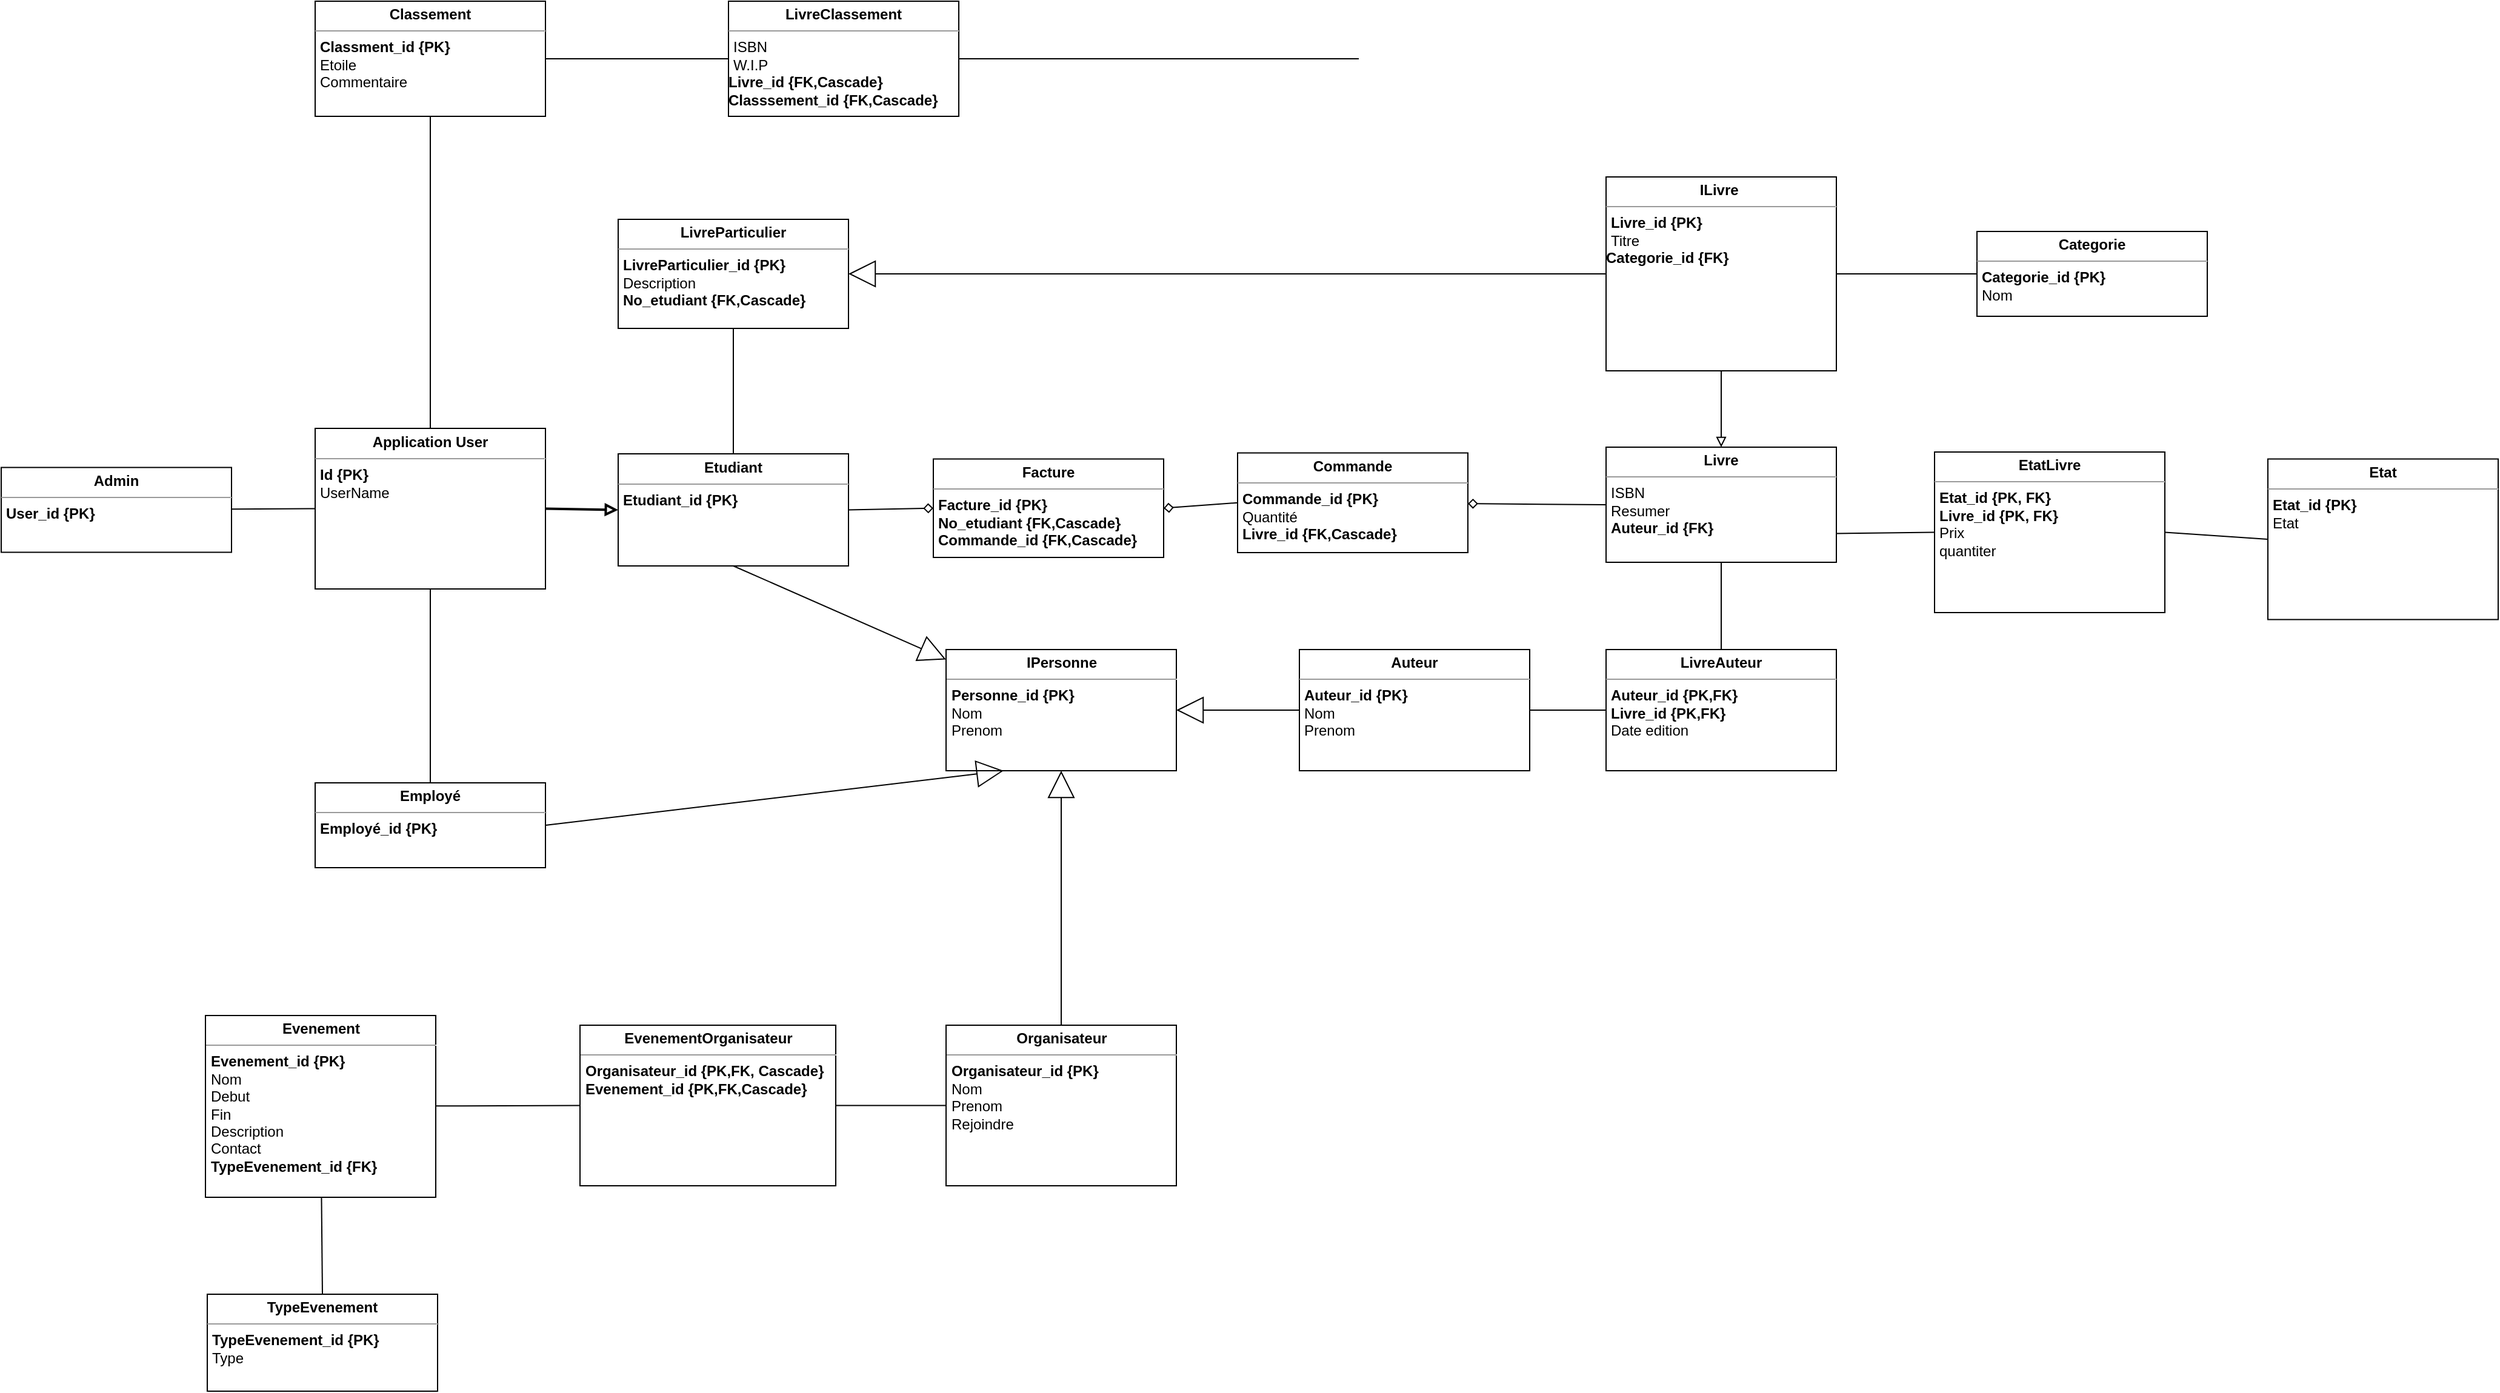 <mxfile version="20.2.3" type="device"><diagram id="iwH2O_QTUh5a6SdmUGN0" name="Page-1"><mxGraphModel dx="2989" dy="2369" grid="1" gridSize="10" guides="1" tooltips="1" connect="1" arrows="1" fold="1" page="1" pageScale="1" pageWidth="850" pageHeight="1100" math="0" shadow="0"><root><mxCell id="0"/><mxCell id="1" parent="0"/><mxCell id="Lxl4ZjGMqimaaf51eOlx-14" value="&lt;p style=&quot;margin: 0px ; margin-top: 4px ; text-align: center&quot;&gt;&lt;b&gt;Etudiant&lt;/b&gt;&lt;/p&gt;&lt;hr size=&quot;1&quot;&gt;&lt;p style=&quot;margin: 0px ; margin-left: 4px&quot;&gt;&lt;b&gt;Etudiant_id&lt;/b&gt;&lt;b style=&quot;background-color: initial;&quot;&gt;&amp;nbsp;{PK}&lt;/b&gt;&lt;/p&gt;" style="verticalAlign=top;align=left;overflow=fill;fontSize=12;fontFamily=Helvetica;html=1;" parent="1" vertex="1"><mxGeometry x="-661" y="278.5" width="190" height="92.5" as="geometry"/></mxCell><mxCell id="Lxl4ZjGMqimaaf51eOlx-16" value="&lt;p style=&quot;margin: 0px ; margin-top: 4px ; text-align: center&quot;&gt;&lt;b&gt;Livre&lt;/b&gt;&lt;/p&gt;&lt;hr size=&quot;1&quot;&gt;&lt;p style=&quot;margin: 0px 0px 0px 4px;&quot;&gt;&lt;span style=&quot;background-color: initial;&quot;&gt;ISBN&lt;/span&gt;&lt;br&gt;&lt;/p&gt;&lt;p style=&quot;margin: 0px 0px 0px 4px;&quot;&gt;&lt;span style=&quot;background-color: initial;&quot;&gt;Resumer&lt;/span&gt;&lt;/p&gt;&lt;p style=&quot;margin: 0px 0px 0px 4px;&quot;&gt;&lt;b style=&quot;background-color: initial;&quot;&gt;Auteur_id {FK}&lt;/b&gt;&lt;span style=&quot;background-color: initial;&quot;&gt;&lt;br&gt;&lt;/span&gt;&lt;/p&gt;&lt;b&gt;&lt;br&gt;&lt;/b&gt;" style="verticalAlign=top;align=left;overflow=fill;fontSize=12;fontFamily=Helvetica;html=1;" parent="1" vertex="1"><mxGeometry x="154" y="273" width="190" height="95" as="geometry"/></mxCell><mxCell id="Lxl4ZjGMqimaaf51eOlx-27" value="&lt;p style=&quot;margin: 0px ; margin-top: 4px ; text-align: center&quot;&gt;&lt;b&gt;Etat&lt;/b&gt;&lt;/p&gt;&lt;hr size=&quot;1&quot;&gt;&lt;p style=&quot;margin: 0px ; margin-left: 4px&quot;&gt;&lt;b&gt;Etat_id {PK}&lt;/b&gt;&lt;/p&gt;&lt;p style=&quot;margin: 0px ; margin-left: 4px&quot;&gt;Etat&lt;/p&gt;" style="verticalAlign=top;align=left;overflow=fill;fontSize=12;fontFamily=Helvetica;html=1;" parent="1" vertex="1"><mxGeometry x="700" y="282.75" width="190" height="132.5" as="geometry"/></mxCell><mxCell id="FvxD-kVu23Ai_wK6YfB5-26" style="edgeStyle=none;rounded=0;orthogonalLoop=1;jettySize=auto;html=1;entryX=0.5;entryY=0;entryDx=0;entryDy=0;startArrow=none;startFill=0;endArrow=none;endFill=0;startSize=20;" edge="1" parent="1" source="Lxl4ZjGMqimaaf51eOlx-32" target="FvxD-kVu23Ai_wK6YfB5-22"><mxGeometry relative="1" as="geometry"/></mxCell><mxCell id="FvxD-kVu23Ai_wK6YfB5-27" style="edgeStyle=none;rounded=0;orthogonalLoop=1;jettySize=auto;html=1;entryX=0;entryY=0.5;entryDx=0;entryDy=0;startArrow=none;startFill=0;endArrow=none;endFill=0;startSize=20;" edge="1" parent="1" source="Lxl4ZjGMqimaaf51eOlx-32" target="FvxD-kVu23Ai_wK6YfB5-25"><mxGeometry relative="1" as="geometry"/></mxCell><mxCell id="Lxl4ZjGMqimaaf51eOlx-32" value="&lt;p style=&quot;margin: 0px ; margin-top: 4px ; text-align: center&quot;&gt;&lt;b&gt;Evenement&lt;/b&gt;&lt;/p&gt;&lt;hr size=&quot;1&quot;&gt;&lt;p style=&quot;margin: 0px ; margin-left: 4px&quot;&gt;&lt;b&gt;Evenement_id {PK}&lt;/b&gt;&lt;/p&gt;&lt;p style=&quot;margin: 0px ; margin-left: 4px&quot;&gt;&lt;span style=&quot;background-color: initial;&quot;&gt;Nom&lt;/span&gt;&lt;/p&gt;&lt;p style=&quot;margin: 0px ; margin-left: 4px&quot;&gt;&lt;span style=&quot;background-color: initial;&quot;&gt;Debut&amp;nbsp;&lt;/span&gt;&lt;/p&gt;&lt;p style=&quot;margin: 0px ; margin-left: 4px&quot;&gt;&lt;span style=&quot;background-color: initial;&quot;&gt;Fin&lt;/span&gt;&lt;/p&gt;&lt;p style=&quot;margin: 0px ; margin-left: 4px&quot;&gt;&lt;span style=&quot;background-color: initial;&quot;&gt;Description&lt;/span&gt;&lt;/p&gt;&lt;p style=&quot;margin: 0px ; margin-left: 4px&quot;&gt;&lt;span style=&quot;background-color: initial;&quot;&gt;Contact&lt;/span&gt;&lt;/p&gt;&lt;p style=&quot;margin: 0px ; margin-left: 4px&quot;&gt;&lt;b style=&quot;background-color: initial;&quot;&gt;TypeEvenement_id {FK}&lt;/b&gt;&lt;br&gt;&lt;/p&gt;" style="verticalAlign=top;align=left;overflow=fill;fontSize=12;fontFamily=Helvetica;html=1;" parent="1" vertex="1"><mxGeometry x="-1001.5" y="742" width="190" height="150" as="geometry"/></mxCell><mxCell id="cwwZoY26Kso9pQo4hyOs-1" value="&lt;p style=&quot;margin: 0px ; margin-top: 4px ; text-align: center&quot;&gt;&lt;b&gt;Categorie&lt;/b&gt;&lt;/p&gt;&lt;hr size=&quot;1&quot;&gt;&lt;p style=&quot;margin: 0px ; margin-left: 4px&quot;&gt;&lt;b&gt;Categorie_id {PK}&lt;/b&gt;&lt;/p&gt;&lt;p style=&quot;margin: 0px ; margin-left: 4px&quot;&gt;Nom&lt;/p&gt;" style="verticalAlign=top;align=left;overflow=fill;fontSize=12;fontFamily=Helvetica;html=1;" parent="1" vertex="1"><mxGeometry x="460" y="95" width="190" height="70" as="geometry"/></mxCell><mxCell id="FvxD-kVu23Ai_wK6YfB5-36" style="edgeStyle=none;rounded=0;orthogonalLoop=1;jettySize=auto;html=1;entryX=0.5;entryY=0;entryDx=0;entryDy=0;startArrow=none;startFill=0;endArrow=none;endFill=0;startSize=20;" edge="1" parent="1" source="Jn8lpwx7KbytUAQhZmEl-1" target="FvxD-kVu23Ai_wK6YfB5-35"><mxGeometry relative="1" as="geometry"/></mxCell><mxCell id="Jn8lpwx7KbytUAQhZmEl-1" value="&lt;p style=&quot;margin: 0px ; margin-top: 4px ; text-align: center&quot;&gt;&lt;b&gt;Application User&lt;/b&gt;&lt;/p&gt;&lt;hr size=&quot;1&quot;&gt;&lt;p style=&quot;margin: 0px ; margin-left: 4px&quot;&gt;&lt;b&gt;Id {PK}&lt;/b&gt;&lt;/p&gt;&lt;p style=&quot;margin: 0px ; margin-left: 4px&quot;&gt;UserName&lt;/p&gt;&lt;p style=&quot;margin: 0px ; margin-left: 4px&quot;&gt;&lt;br&gt;&lt;/p&gt;" style="verticalAlign=top;align=left;overflow=fill;fontSize=12;fontFamily=Helvetica;html=1;" parent="1" vertex="1"><mxGeometry x="-911" y="257.5" width="190" height="132.5" as="geometry"/></mxCell><mxCell id="Jn8lpwx7KbytUAQhZmEl-2" value="" style="endArrow=none;html=1;rounded=0;entryX=1;entryY=0.5;entryDx=0;entryDy=0;exitX=0;exitY=0.5;exitDx=0;exitDy=0;endFill=0;startArrow=block;startFill=0;targetPerimeterSpacing=0;sourcePerimeterSpacing=1;strokeWidth=2;" parent="1" source="Lxl4ZjGMqimaaf51eOlx-14" target="Jn8lpwx7KbytUAQhZmEl-1" edge="1"><mxGeometry width="50" height="50" relative="1" as="geometry"><mxPoint x="-186" y="214" as="sourcePoint"/><mxPoint x="-186" y="291.5" as="targetPoint"/></mxGeometry></mxCell><mxCell id="Jn8lpwx7KbytUAQhZmEl-4" value="" style="endArrow=none;html=1;rounded=0;entryX=1;entryY=0.5;entryDx=0;entryDy=0;exitX=0;exitY=0.5;exitDx=0;exitDy=0;" parent="1" source="cwwZoY26Kso9pQo4hyOs-1" target="FvxD-kVu23Ai_wK6YfB5-1" edge="1"><mxGeometry width="50" height="50" relative="1" as="geometry"><mxPoint x="94" y="290.25" as="sourcePoint"/><mxPoint x="164" y="329" as="targetPoint"/></mxGeometry></mxCell><mxCell id="Jn8lpwx7KbytUAQhZmEl-5" value="&lt;p style=&quot;margin: 0px ; margin-top: 4px ; text-align: center&quot;&gt;&lt;b&gt;Facture&lt;/b&gt;&lt;/p&gt;&lt;hr size=&quot;1&quot;&gt;&lt;p style=&quot;margin: 0px ; margin-left: 4px&quot;&gt;&lt;b&gt;Facture_id {PK}&lt;/b&gt;&lt;/p&gt;&lt;p style=&quot;margin: 0px ; margin-left: 4px&quot;&gt;&lt;b&gt;No_etudiant {FK,Cascade}&lt;/b&gt;&lt;/p&gt;&lt;p style=&quot;margin: 0px ; margin-left: 4px&quot;&gt;&lt;b&gt;Commande_id {FK,Cascade}&lt;/b&gt;&lt;/p&gt;&lt;p style=&quot;margin: 0px ; margin-left: 4px&quot;&gt;&lt;br&gt;&lt;/p&gt;" style="verticalAlign=top;align=left;overflow=fill;fontSize=12;fontFamily=Helvetica;html=1;" parent="1" vertex="1"><mxGeometry x="-401" y="282.75" width="190" height="81.25" as="geometry"/></mxCell><mxCell id="Jn8lpwx7KbytUAQhZmEl-7" value="" style="endArrow=none;html=1;rounded=0;exitX=1;exitY=0.5;exitDx=0;exitDy=0;entryX=0;entryY=0.5;entryDx=0;entryDy=0;startArrow=diamond;startFill=0;" parent="1" source="Jn8lpwx7KbytUAQhZmEl-5" target="Jn8lpwx7KbytUAQhZmEl-9" edge="1"><mxGeometry width="50" height="50" relative="1" as="geometry"><mxPoint x="-441" y="316" as="sourcePoint"/><mxPoint x="-508" y="236.5" as="targetPoint"/></mxGeometry></mxCell><mxCell id="Jn8lpwx7KbytUAQhZmEl-11" style="rounded=0;orthogonalLoop=1;jettySize=auto;html=1;fontSize=12;startArrow=diamond;startFill=0;endArrow=none;endFill=0;sourcePerimeterSpacing=0;targetPerimeterSpacing=0;strokeWidth=1;entryX=0;entryY=0.5;entryDx=0;entryDy=0;" parent="1" source="Jn8lpwx7KbytUAQhZmEl-9" target="Lxl4ZjGMqimaaf51eOlx-16" edge="1"><mxGeometry relative="1" as="geometry"><mxPoint x="260" y="323.75" as="targetPoint"/></mxGeometry></mxCell><mxCell id="Jn8lpwx7KbytUAQhZmEl-9" value="&lt;p style=&quot;margin: 0px ; margin-top: 4px ; text-align: center&quot;&gt;&lt;b&gt;Commande&lt;/b&gt;&lt;/p&gt;&lt;hr size=&quot;1&quot;&gt;&lt;p style=&quot;margin: 0px ; margin-left: 4px&quot;&gt;&lt;b&gt;Commande_id {PK}&lt;/b&gt;&lt;/p&gt;&lt;p style=&quot;margin: 0px ; margin-left: 4px&quot;&gt;&lt;span style=&quot;background-color: initial;&quot;&gt;Quantité&lt;/span&gt;&lt;/p&gt;&lt;p style=&quot;margin: 0px ; margin-left: 4px&quot;&gt;&lt;span style=&quot;background-color: initial;&quot;&gt;&lt;b&gt;Livre_id {FK,Cascade}&lt;/b&gt;&lt;/span&gt;&lt;/p&gt;" style="verticalAlign=top;align=left;overflow=fill;fontSize=12;fontFamily=Helvetica;html=1;" parent="1" vertex="1"><mxGeometry x="-150" y="277.75" width="190" height="82.25" as="geometry"/></mxCell><mxCell id="Jn8lpwx7KbytUAQhZmEl-10" value="" style="endArrow=diamond;html=1;rounded=0;exitX=1;exitY=0.5;exitDx=0;exitDy=0;entryX=0;entryY=0.5;entryDx=0;entryDy=0;startArrow=none;startFill=0;endFill=0;" parent="1" source="Lxl4ZjGMqimaaf51eOlx-14" target="Jn8lpwx7KbytUAQhZmEl-5" edge="1"><mxGeometry width="50" height="50" relative="1" as="geometry"><mxPoint x="-200" y="333.75" as="sourcePoint"/><mxPoint x="-140" y="333.75" as="targetPoint"/></mxGeometry></mxCell><mxCell id="FvxD-kVu23Ai_wK6YfB5-7" style="rounded=0;orthogonalLoop=1;jettySize=auto;html=1;entryX=0;entryY=0.5;entryDx=0;entryDy=0;endArrow=none;endFill=0;exitX=1;exitY=0.75;exitDx=0;exitDy=0;" edge="1" parent="1" source="Lxl4ZjGMqimaaf51eOlx-16" target="FvxD-kVu23Ai_wK6YfB5-2"><mxGeometry relative="1" as="geometry"/></mxCell><mxCell id="FvxD-kVu23Ai_wK6YfB5-8" style="edgeStyle=orthogonalEdgeStyle;rounded=0;orthogonalLoop=1;jettySize=auto;html=1;entryX=0.5;entryY=0;entryDx=0;entryDy=0;endArrow=block;endFill=0;startArrow=none;startFill=0;" edge="1" parent="1" source="FvxD-kVu23Ai_wK6YfB5-1" target="Lxl4ZjGMqimaaf51eOlx-16"><mxGeometry relative="1" as="geometry"/></mxCell><mxCell id="FvxD-kVu23Ai_wK6YfB5-9" style="rounded=0;orthogonalLoop=1;jettySize=auto;html=1;entryX=0.5;entryY=0;entryDx=0;entryDy=0;endArrow=none;endFill=0;exitX=0.5;exitY=1;exitDx=0;exitDy=0;" edge="1" parent="1" source="Lxl4ZjGMqimaaf51eOlx-16" target="FvxD-kVu23Ai_wK6YfB5-6"><mxGeometry relative="1" as="geometry"><mxPoint x="340" y="319" as="sourcePoint"/></mxGeometry></mxCell><mxCell id="FvxD-kVu23Ai_wK6YfB5-1" value="&lt;p style=&quot;margin: 0px ; margin-top: 4px ; text-align: center&quot;&gt;&lt;b&gt;ILivre&amp;nbsp;&lt;/b&gt;&lt;/p&gt;&lt;hr size=&quot;1&quot;&gt;&lt;p style=&quot;margin: 0px ; margin-left: 4px&quot;&gt;&lt;b&gt;Livre_id&lt;/b&gt;&lt;b style=&quot;background-color: initial;&quot;&gt;&amp;nbsp;{PK}&lt;/b&gt;&lt;/p&gt;&lt;p style=&quot;margin: 0px ; margin-left: 4px&quot;&gt;Titre&lt;/p&gt;&lt;div&gt;&lt;b&gt;Categorie_id {FK}&lt;/b&gt;&lt;/div&gt;&lt;span style=&quot;color: rgba(0, 0, 0, 0); font-family: monospace; font-size: 0px;&quot;&gt;%3CmxGraphModel%3E%3Croot%3E%3CmxCell%20id%3D%220%22%2F%3E%3CmxCell%20id%3D%221%22%20parent%3D%220%22%2F%3E%3CmxCell%20id%3D%222%22%20value%3D%22%26lt%3Bp%20style%3D%26quot%3Bmargin%3A%200px%20%3B%20margin-top%3A%204px%20%3B%20text-align%3A%20center%26quot%3B%26gt%3B%26lt%3Bb%26gt%3BEtatLivre%26lt%3B%2Fb%26gt%3B%26lt%3B%2Fp%26gt%3B%26lt%3Bhr%20size%3D%26quot%3B1%26quot%3B%26gt%3B%26lt%3Bp%20style%3D%26quot%3Bmargin%3A%200px%20%3B%20margin-left%3A%204px%26quot%3B%26gt%3B%26lt%3Bb%26gt%3BEtat_id%20%7BPK%2C%20FK%7D%26lt%3B%2Fb%26gt%3B%26lt%3B%2Fp%26gt%3B%26lt%3Bp%20style%3D%26quot%3Bmargin%3A%200px%20%3B%20margin-left%3A%204px%26quot%3B%26gt%3B%26lt%3Bb%26gt%3BLivre_id%20%7BPK%2C%20FK%7D%26lt%3B%2Fb%26gt%3B%26lt%3B%2Fp%26gt%3B%26lt%3Bp%20style%3D%26quot%3Bmargin%3A%200px%20%3B%20margin-left%3A%204px%26quot%3B%26gt%3BPrix%26lt%3Bb%26gt%3B%26lt%3Bbr%26gt%3B%26lt%3B%2Fb%26gt%3B%26lt%3B%2Fp%26gt%3B%26lt%3Bp%20style%3D%26quot%3Bmargin%3A%200px%20%3B%20margin-left%3A%204px%26quot%3B%26gt%3Bquantiter%26lt%3B%2Fp%26gt%3B%22%20style%3D%22verticalAlign%3Dtop%3Balign%3Dleft%3Boverflow%3Dfill%3BfontSize%3D12%3BfontFamily%3DHelvetica%3Bhtml%3D1%3B%22%20vertex%3D%221%22%20parent%3D%221%22%3E%3CmxGeometry%20x%3D%22154%22%20y%3D%2229%22%20width%3D%22190%22%20height%3D%22132.5%22%20as%3D%22geometry%22%2F%3E%3C%2FmxCell%3E%3C%2Froot%3E%3C%2FmxGraphModel%3E&lt;/span&gt;&lt;b&gt;&lt;br&gt;&lt;/b&gt;" style="verticalAlign=top;align=left;overflow=fill;fontSize=12;fontFamily=Helvetica;html=1;" vertex="1" parent="1"><mxGeometry x="154" y="50" width="190" height="160" as="geometry"/></mxCell><mxCell id="FvxD-kVu23Ai_wK6YfB5-3" style="rounded=0;orthogonalLoop=1;jettySize=auto;html=1;entryX=0;entryY=0.5;entryDx=0;entryDy=0;endArrow=none;endFill=0;exitX=1;exitY=0.5;exitDx=0;exitDy=0;" edge="1" parent="1" source="FvxD-kVu23Ai_wK6YfB5-2" target="Lxl4ZjGMqimaaf51eOlx-27"><mxGeometry relative="1" as="geometry"><mxPoint x="498" y="579" as="targetPoint"/></mxGeometry></mxCell><mxCell id="FvxD-kVu23Ai_wK6YfB5-2" value="&lt;p style=&quot;margin: 0px ; margin-top: 4px ; text-align: center&quot;&gt;&lt;b&gt;EtatLivre&lt;/b&gt;&lt;/p&gt;&lt;hr size=&quot;1&quot;&gt;&lt;p style=&quot;margin: 0px ; margin-left: 4px&quot;&gt;&lt;b&gt;Etat_id {PK, FK}&lt;/b&gt;&lt;/p&gt;&lt;p style=&quot;margin: 0px ; margin-left: 4px&quot;&gt;&lt;b&gt;Livre_id {PK, FK}&lt;/b&gt;&lt;/p&gt;&lt;p style=&quot;margin: 0px ; margin-left: 4px&quot;&gt;Prix&lt;b&gt;&lt;br&gt;&lt;/b&gt;&lt;/p&gt;&lt;p style=&quot;margin: 0px ; margin-left: 4px&quot;&gt;quantiter&lt;/p&gt;" style="verticalAlign=top;align=left;overflow=fill;fontSize=12;fontFamily=Helvetica;html=1;" vertex="1" parent="1"><mxGeometry x="425" y="277" width="190" height="132.5" as="geometry"/></mxCell><mxCell id="FvxD-kVu23Ai_wK6YfB5-11" style="edgeStyle=none;rounded=0;orthogonalLoop=1;jettySize=auto;html=1;entryX=0;entryY=0.5;entryDx=0;entryDy=0;endArrow=none;endFill=0;startArrow=block;startFill=0;startSize=20;" edge="1" parent="1" source="FvxD-kVu23Ai_wK6YfB5-4" target="FvxD-kVu23Ai_wK6YfB5-1"><mxGeometry relative="1" as="geometry"/></mxCell><mxCell id="FvxD-kVu23Ai_wK6YfB5-12" style="edgeStyle=none;rounded=0;orthogonalLoop=1;jettySize=auto;html=1;entryX=0.5;entryY=0;entryDx=0;entryDy=0;endArrow=none;endFill=0;" edge="1" parent="1" source="FvxD-kVu23Ai_wK6YfB5-4" target="Lxl4ZjGMqimaaf51eOlx-14"><mxGeometry relative="1" as="geometry"/></mxCell><mxCell id="FvxD-kVu23Ai_wK6YfB5-4" value="&lt;p style=&quot;margin: 0px ; margin-top: 4px ; text-align: center&quot;&gt;&lt;b&gt;LivreParticulier&lt;/b&gt;&lt;/p&gt;&lt;hr size=&quot;1&quot;&gt;&lt;p style=&quot;margin: 0px ; margin-left: 4px&quot;&gt;&lt;b&gt;LivreParticulier_id {PK}&lt;/b&gt;&lt;/p&gt;&lt;p style=&quot;margin: 0px ; margin-left: 4px&quot;&gt;Description&lt;/p&gt;&lt;p style=&quot;margin: 0px ; margin-left: 4px&quot;&gt;&lt;b&gt;No_etudiant {FK,Cascade}&lt;/b&gt;&lt;/p&gt;&lt;p style=&quot;margin: 0px ; margin-left: 4px&quot;&gt;&lt;br&gt;&lt;/p&gt;" style="verticalAlign=top;align=left;overflow=fill;fontSize=12;fontFamily=Helvetica;html=1;" vertex="1" parent="1"><mxGeometry x="-661" y="85" width="190" height="90" as="geometry"/></mxCell><mxCell id="FvxD-kVu23Ai_wK6YfB5-5" value="&lt;p style=&quot;margin: 0px ; margin-top: 4px ; text-align: center&quot;&gt;&lt;b&gt;Auteur&lt;/b&gt;&lt;/p&gt;&lt;hr size=&quot;1&quot;&gt;&lt;p style=&quot;margin: 0px ; margin-left: 4px&quot;&gt;&lt;b&gt;Auteur_id&lt;/b&gt;&lt;b style=&quot;background-color: initial;&quot;&gt;&amp;nbsp;{PK}&lt;/b&gt;&lt;/p&gt;&lt;p style=&quot;margin: 0px ; margin-left: 4px&quot;&gt;Nom&lt;/p&gt;&lt;p style=&quot;margin: 0px ; margin-left: 4px&quot;&gt;Prenom&lt;/p&gt;&lt;b&gt;&lt;br&gt;&lt;/b&gt;" style="verticalAlign=top;align=left;overflow=fill;fontSize=12;fontFamily=Helvetica;html=1;" vertex="1" parent="1"><mxGeometry x="-99" y="440" width="190" height="100" as="geometry"/></mxCell><mxCell id="FvxD-kVu23Ai_wK6YfB5-10" style="edgeStyle=orthogonalEdgeStyle;rounded=0;orthogonalLoop=1;jettySize=auto;html=1;entryX=1;entryY=0.5;entryDx=0;entryDy=0;endArrow=none;endFill=0;" edge="1" parent="1" source="FvxD-kVu23Ai_wK6YfB5-6" target="FvxD-kVu23Ai_wK6YfB5-5"><mxGeometry relative="1" as="geometry"/></mxCell><mxCell id="FvxD-kVu23Ai_wK6YfB5-6" value="&lt;p style=&quot;margin: 0px ; margin-top: 4px ; text-align: center&quot;&gt;&lt;b&gt;LivreAuteur&lt;/b&gt;&lt;/p&gt;&lt;hr size=&quot;1&quot;&gt;&lt;p style=&quot;margin: 0px ; margin-left: 4px&quot;&gt;&lt;b&gt;Auteur_id&lt;/b&gt;&lt;b style=&quot;background-color: initial;&quot;&gt;&amp;nbsp;{PK,FK}&lt;/b&gt;&lt;/p&gt;&lt;p style=&quot;margin: 0px ; margin-left: 4px&quot;&gt;&lt;b&gt;Livre_id {PK,FK}&lt;/b&gt;&lt;/p&gt;&lt;p style=&quot;margin: 0px ; margin-left: 4px&quot;&gt;&lt;span style=&quot;background-color: initial;&quot;&gt;Date edition&lt;/span&gt;&lt;/p&gt;&lt;b&gt;&lt;br&gt;&lt;/b&gt;" style="verticalAlign=top;align=left;overflow=fill;fontSize=12;fontFamily=Helvetica;html=1;" vertex="1" parent="1"><mxGeometry x="154" y="440" width="190" height="100" as="geometry"/></mxCell><mxCell id="FvxD-kVu23Ai_wK6YfB5-20" style="edgeStyle=none;rounded=0;orthogonalLoop=1;jettySize=auto;html=1;startArrow=none;startFill=0;endArrow=none;endFill=0;startSize=30;" edge="1" parent="1" source="FvxD-kVu23Ai_wK6YfB5-14"><mxGeometry relative="1" as="geometry"><mxPoint x="-50" y="-47.5" as="targetPoint"/></mxGeometry></mxCell><mxCell id="FvxD-kVu23Ai_wK6YfB5-14" value="&lt;p style=&quot;margin: 0px ; margin-top: 4px ; text-align: center&quot;&gt;&lt;b&gt;LivreClassement&lt;/b&gt;&lt;/p&gt;&lt;hr size=&quot;1&quot;&gt;&lt;p style=&quot;margin: 0px 0px 0px 4px;&quot;&gt;&lt;span style=&quot;background-color: initial;&quot;&gt;ISBN&lt;/span&gt;&lt;br&gt;&lt;/p&gt;&lt;p style=&quot;margin: 0px 0px 0px 4px;&quot;&gt;W.I.P&lt;/p&gt;&lt;b&gt;Livre_id {FK,Cascade}&lt;br&gt;Classsement_id {FK,&lt;/b&gt;&lt;b&gt;Cascade&lt;/b&gt;&lt;b&gt;}&lt;br&gt;&lt;/b&gt;" style="verticalAlign=top;align=left;overflow=fill;fontSize=12;fontFamily=Helvetica;html=1;" vertex="1" parent="1"><mxGeometry x="-570" y="-95" width="190" height="95" as="geometry"/></mxCell><mxCell id="FvxD-kVu23Ai_wK6YfB5-17" style="edgeStyle=none;rounded=0;orthogonalLoop=1;jettySize=auto;html=1;entryX=0.5;entryY=0;entryDx=0;entryDy=0;startArrow=none;startFill=0;endArrow=none;endFill=0;startSize=30;" edge="1" parent="1" source="FvxD-kVu23Ai_wK6YfB5-15" target="Jn8lpwx7KbytUAQhZmEl-1"><mxGeometry relative="1" as="geometry"/></mxCell><mxCell id="FvxD-kVu23Ai_wK6YfB5-19" style="edgeStyle=none;rounded=0;orthogonalLoop=1;jettySize=auto;html=1;entryX=0;entryY=0.5;entryDx=0;entryDy=0;startArrow=none;startFill=0;endArrow=none;endFill=0;startSize=30;" edge="1" parent="1" source="FvxD-kVu23Ai_wK6YfB5-15" target="FvxD-kVu23Ai_wK6YfB5-14"><mxGeometry relative="1" as="geometry"/></mxCell><mxCell id="FvxD-kVu23Ai_wK6YfB5-15" value="&lt;p style=&quot;margin: 0px ; margin-top: 4px ; text-align: center&quot;&gt;&lt;b&gt;Classement&lt;/b&gt;&lt;/p&gt;&lt;hr size=&quot;1&quot;&gt;&lt;p style=&quot;margin: 0px 0px 0px 4px;&quot;&gt;&lt;b&gt;Classment_id {PK}&lt;/b&gt;&lt;/p&gt;&lt;p style=&quot;margin: 0px 0px 0px 4px;&quot;&gt;Etoile&lt;/p&gt;&lt;p style=&quot;margin: 0px 0px 0px 4px;&quot;&gt;Commentaire&lt;/p&gt;&lt;p style=&quot;margin: 0px 0px 0px 4px;&quot;&gt;&lt;br&gt;&lt;/p&gt;&lt;b&gt;&lt;br&gt;&lt;/b&gt;" style="verticalAlign=top;align=left;overflow=fill;fontSize=12;fontFamily=Helvetica;html=1;" vertex="1" parent="1"><mxGeometry x="-911" y="-95" width="190" height="95" as="geometry"/></mxCell><mxCell id="FvxD-kVu23Ai_wK6YfB5-18" style="edgeStyle=none;rounded=0;orthogonalLoop=1;jettySize=auto;html=1;exitX=0.25;exitY=0;exitDx=0;exitDy=0;startArrow=none;startFill=0;endArrow=none;endFill=0;startSize=30;" edge="1" parent="1" source="FvxD-kVu23Ai_wK6YfB5-14" target="FvxD-kVu23Ai_wK6YfB5-14"><mxGeometry relative="1" as="geometry"/></mxCell><mxCell id="FvxD-kVu23Ai_wK6YfB5-22" value="&lt;p style=&quot;margin: 0px ; margin-top: 4px ; text-align: center&quot;&gt;&lt;b&gt;TypeEvenement&lt;/b&gt;&lt;/p&gt;&lt;hr size=&quot;1&quot;&gt;&lt;p style=&quot;margin: 0px ; margin-left: 4px&quot;&gt;&lt;b&gt;TypeEvenement_id {PK}&lt;/b&gt;&lt;/p&gt;&lt;p style=&quot;margin: 0px 0px 0px 4px;&quot;&gt;Type&lt;/p&gt;" style="verticalAlign=top;align=left;overflow=fill;fontSize=12;fontFamily=Helvetica;html=1;" vertex="1" parent="1"><mxGeometry x="-1000" y="972" width="190" height="80" as="geometry"/></mxCell><mxCell id="FvxD-kVu23Ai_wK6YfB5-23" value="&lt;p style=&quot;margin: 0px ; margin-top: 4px ; text-align: center&quot;&gt;&lt;b&gt;Organisateur&lt;/b&gt;&lt;/p&gt;&lt;hr size=&quot;1&quot;&gt;&lt;p style=&quot;margin: 0px ; margin-left: 4px&quot;&gt;&lt;b&gt;Organisateur_id {PK}&lt;/b&gt;&lt;/p&gt;&lt;p style=&quot;margin: 0px 0px 0px 4px;&quot;&gt;Nom&lt;/p&gt;&lt;p style=&quot;margin: 0px 0px 0px 4px;&quot;&gt;Prenom&lt;/p&gt;&lt;p style=&quot;margin: 0px 0px 0px 4px;&quot;&gt;Rejoindre&lt;/p&gt;" style="verticalAlign=top;align=left;overflow=fill;fontSize=12;fontFamily=Helvetica;html=1;" vertex="1" parent="1"><mxGeometry x="-390.5" y="750" width="190" height="132.5" as="geometry"/></mxCell><mxCell id="FvxD-kVu23Ai_wK6YfB5-28" style="edgeStyle=none;rounded=0;orthogonalLoop=1;jettySize=auto;html=1;exitX=1;exitY=0.5;exitDx=0;exitDy=0;entryX=0;entryY=0.5;entryDx=0;entryDy=0;startArrow=none;startFill=0;endArrow=none;endFill=0;startSize=20;" edge="1" parent="1" source="FvxD-kVu23Ai_wK6YfB5-25" target="FvxD-kVu23Ai_wK6YfB5-23"><mxGeometry relative="1" as="geometry"/></mxCell><mxCell id="FvxD-kVu23Ai_wK6YfB5-25" value="&lt;p style=&quot;margin: 0px ; margin-top: 4px ; text-align: center&quot;&gt;&lt;b&gt;EvenementOrganisateur&lt;/b&gt;&lt;/p&gt;&lt;hr size=&quot;1&quot;&gt;&lt;p style=&quot;margin: 0px ; margin-left: 4px&quot;&gt;&lt;b&gt;Organisateur_id {PK,FK, Cascade}&lt;/b&gt;&lt;/p&gt;&lt;div&gt;&lt;p style=&quot;margin: 0px 0px 0px 4px&quot;&gt;&lt;b&gt;Evenement_id {PK,FK,&lt;/b&gt;&lt;b style=&quot;background-color: initial;&quot;&gt;Cascade&lt;/b&gt;&lt;b style=&quot;background-color: initial;&quot;&gt;}&lt;/b&gt;&lt;/p&gt;&lt;/div&gt;" style="verticalAlign=top;align=left;overflow=fill;fontSize=12;fontFamily=Helvetica;html=1;" vertex="1" parent="1"><mxGeometry x="-692.5" y="750" width="211" height="132.5" as="geometry"/></mxCell><mxCell id="FvxD-kVu23Ai_wK6YfB5-32" style="edgeStyle=none;rounded=0;orthogonalLoop=1;jettySize=auto;html=1;entryX=0;entryY=0.5;entryDx=0;entryDy=0;startArrow=block;startFill=0;endArrow=none;endFill=0;startSize=20;" edge="1" parent="1" source="FvxD-kVu23Ai_wK6YfB5-29" target="FvxD-kVu23Ai_wK6YfB5-5"><mxGeometry relative="1" as="geometry"/></mxCell><mxCell id="FvxD-kVu23Ai_wK6YfB5-33" style="edgeStyle=none;rounded=0;orthogonalLoop=1;jettySize=auto;html=1;entryX=0.5;entryY=1;entryDx=0;entryDy=0;startArrow=block;startFill=0;endArrow=none;endFill=0;startSize=20;" edge="1" parent="1" source="FvxD-kVu23Ai_wK6YfB5-29" target="Lxl4ZjGMqimaaf51eOlx-14"><mxGeometry relative="1" as="geometry"/></mxCell><mxCell id="FvxD-kVu23Ai_wK6YfB5-34" style="edgeStyle=none;rounded=0;orthogonalLoop=1;jettySize=auto;html=1;entryX=0.5;entryY=0;entryDx=0;entryDy=0;startArrow=block;startFill=0;endArrow=none;endFill=0;startSize=20;" edge="1" parent="1" source="FvxD-kVu23Ai_wK6YfB5-29" target="FvxD-kVu23Ai_wK6YfB5-23"><mxGeometry relative="1" as="geometry"/></mxCell><mxCell id="FvxD-kVu23Ai_wK6YfB5-29" value="&lt;p style=&quot;margin: 0px ; margin-top: 4px ; text-align: center&quot;&gt;&lt;b&gt;IPersonne&lt;/b&gt;&lt;/p&gt;&lt;hr size=&quot;1&quot;&gt;&lt;p style=&quot;margin: 0px ; margin-left: 4px&quot;&gt;&lt;b&gt;Personne_id&lt;/b&gt;&lt;b style=&quot;background-color: initial;&quot;&gt;&amp;nbsp;{PK}&lt;/b&gt;&lt;/p&gt;&lt;p style=&quot;margin: 0px ; margin-left: 4px&quot;&gt;Nom&lt;/p&gt;&lt;p style=&quot;margin: 0px ; margin-left: 4px&quot;&gt;Prenom&lt;/p&gt;&lt;b&gt;&lt;br&gt;&lt;/b&gt;" style="verticalAlign=top;align=left;overflow=fill;fontSize=12;fontFamily=Helvetica;html=1;" vertex="1" parent="1"><mxGeometry x="-390.5" y="440" width="190" height="100" as="geometry"/></mxCell><mxCell id="FvxD-kVu23Ai_wK6YfB5-37" style="edgeStyle=none;rounded=0;orthogonalLoop=1;jettySize=auto;html=1;entryX=0.25;entryY=1;entryDx=0;entryDy=0;startArrow=none;startFill=0;endArrow=block;endFill=0;startSize=20;sourcePerimeterSpacing=0;exitX=1;exitY=0.5;exitDx=0;exitDy=0;endSize=20;" edge="1" parent="1" source="FvxD-kVu23Ai_wK6YfB5-35" target="FvxD-kVu23Ai_wK6YfB5-29"><mxGeometry relative="1" as="geometry"><mxPoint x="-670" y="590" as="sourcePoint"/></mxGeometry></mxCell><mxCell id="FvxD-kVu23Ai_wK6YfB5-35" value="&lt;p style=&quot;margin: 0px ; margin-top: 4px ; text-align: center&quot;&gt;&lt;b&gt;Employé&lt;/b&gt;&lt;/p&gt;&lt;hr size=&quot;1&quot;&gt;&lt;p style=&quot;margin: 0px ; margin-left: 4px&quot;&gt;&lt;b&gt;Employé_id&lt;/b&gt;&lt;b style=&quot;background-color: initial;&quot;&gt;&amp;nbsp;{PK}&lt;/b&gt;&lt;/p&gt;" style="verticalAlign=top;align=left;overflow=fill;fontSize=12;fontFamily=Helvetica;html=1;" vertex="1" parent="1"><mxGeometry x="-911" y="550" width="190" height="70" as="geometry"/></mxCell><mxCell id="FvxD-kVu23Ai_wK6YfB5-39" style="edgeStyle=none;rounded=0;orthogonalLoop=1;jettySize=auto;html=1;entryX=0;entryY=0.5;entryDx=0;entryDy=0;startArrow=none;startFill=0;endArrow=none;endFill=0;startSize=20;" edge="1" parent="1" source="FvxD-kVu23Ai_wK6YfB5-38" target="Jn8lpwx7KbytUAQhZmEl-1"><mxGeometry relative="1" as="geometry"/></mxCell><mxCell id="FvxD-kVu23Ai_wK6YfB5-38" value="&lt;p style=&quot;margin: 0px ; margin-top: 4px ; text-align: center&quot;&gt;&lt;b&gt;Admin&lt;/b&gt;&lt;/p&gt;&lt;hr size=&quot;1&quot;&gt;&lt;p style=&quot;margin: 0px ; margin-left: 4px&quot;&gt;&lt;b&gt;User_id&amp;nbsp;&lt;/b&gt;&lt;b style=&quot;background-color: initial;&quot;&gt;{PK}&lt;/b&gt;&lt;/p&gt;" style="verticalAlign=top;align=left;overflow=fill;fontSize=12;fontFamily=Helvetica;html=1;" vertex="1" parent="1"><mxGeometry x="-1170" y="289.75" width="190" height="70" as="geometry"/></mxCell></root></mxGraphModel></diagram></mxfile>